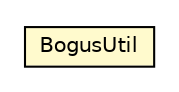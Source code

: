 #!/usr/local/bin/dot
#
# Class diagram 
# Generated by UMLGraph version R5_6-24-gf6e263 (http://www.umlgraph.org/)
#

digraph G {
	edge [fontname="Helvetica",fontsize=10,labelfontname="Helvetica",labelfontsize=10];
	node [fontname="Helvetica",fontsize=10,shape=plaintext];
	nodesep=0.25;
	ranksep=0.5;
	// com.chrisdoyle.helloworld.BogusUtil
	c2 [label=<<table title="com.chrisdoyle.helloworld.BogusUtil" border="0" cellborder="1" cellspacing="0" cellpadding="2" port="p" bgcolor="lemonChiffon" href="./BogusUtil.html">
		<tr><td><table border="0" cellspacing="0" cellpadding="1">
<tr><td align="center" balign="center"> BogusUtil </td></tr>
		</table></td></tr>
		</table>>, URL="./BogusUtil.html", fontname="Helvetica", fontcolor="black", fontsize=10.0];
}

